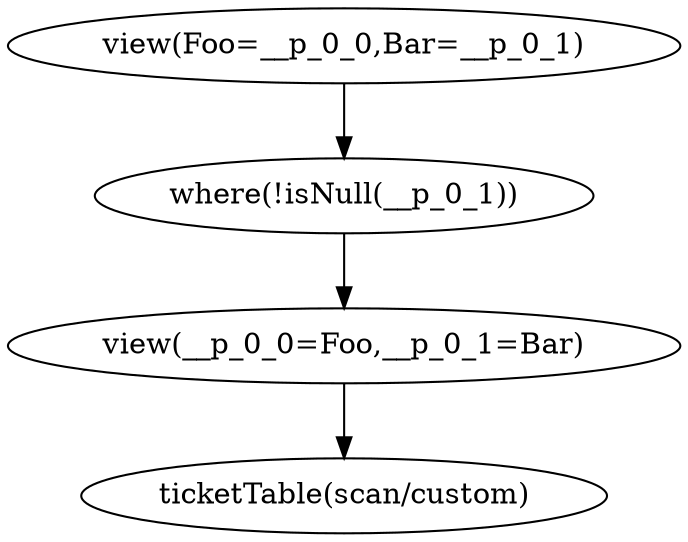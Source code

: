 digraph {
"op_0" ["label"="ticketTable(scan/custom)"]
"op_1" ["label"="view(__p_0_0=Foo,__p_0_1=Bar)"]
"op_2" ["label"="where(!isNull(__p_0_1))"]
"op_3" ["label"="view(Foo=__p_0_0,Bar=__p_0_1)"]
"op_1" -> "op_0"
"op_2" -> "op_1"
"op_3" -> "op_2"
}